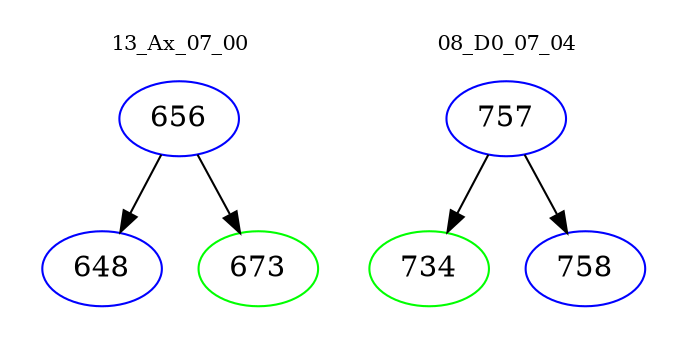 digraph{
subgraph cluster_0 {
color = white
label = "13_Ax_07_00";
fontsize=10;
T0_656 [label="656", color="blue"]
T0_656 -> T0_648 [color="black"]
T0_648 [label="648", color="blue"]
T0_656 -> T0_673 [color="black"]
T0_673 [label="673", color="green"]
}
subgraph cluster_1 {
color = white
label = "08_D0_07_04";
fontsize=10;
T1_757 [label="757", color="blue"]
T1_757 -> T1_734 [color="black"]
T1_734 [label="734", color="green"]
T1_757 -> T1_758 [color="black"]
T1_758 [label="758", color="blue"]
}
}
